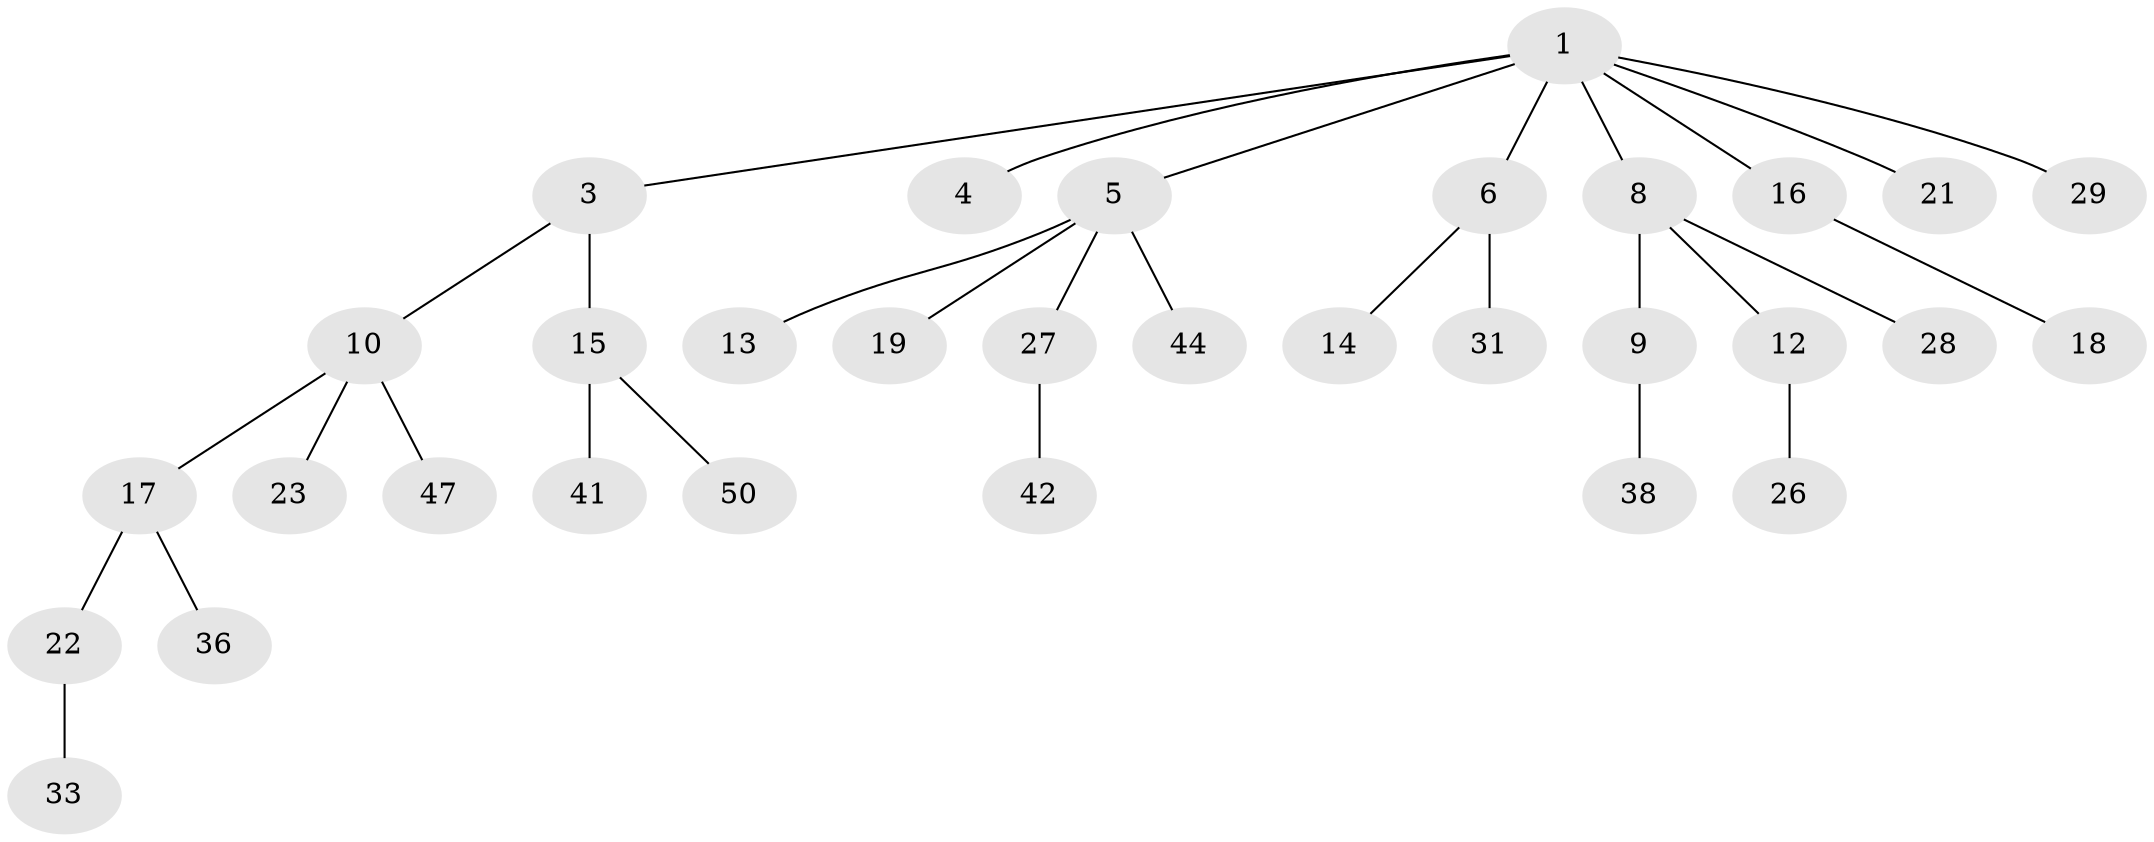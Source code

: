 // original degree distribution, {4: 0.14814814814814814, 6: 0.018518518518518517, 2: 0.16666666666666666, 3: 0.09259259259259259, 5: 0.018518518518518517, 1: 0.5555555555555556}
// Generated by graph-tools (version 1.1) at 2025/19/03/04/25 18:19:14]
// undirected, 32 vertices, 31 edges
graph export_dot {
graph [start="1"]
  node [color=gray90,style=filled];
  1 [super="+2"];
  3 [super="+35"];
  4 [super="+20"];
  5 [super="+7"];
  6 [super="+11"];
  8;
  9 [super="+53"];
  10;
  12;
  13;
  14;
  15 [super="+37+32"];
  16;
  17;
  18;
  19;
  21;
  22 [super="+34+49"];
  23;
  26 [super="+54"];
  27;
  28;
  29;
  31;
  33;
  36 [super="+45+43+39"];
  38;
  41;
  42;
  44;
  47;
  50;
  1 -- 4;
  1 -- 5;
  1 -- 6;
  1 -- 16;
  1 -- 3;
  1 -- 21;
  1 -- 8;
  1 -- 29;
  3 -- 10;
  3 -- 15;
  5 -- 13;
  5 -- 27;
  5 -- 19;
  5 -- 44;
  6 -- 14;
  6 -- 31;
  8 -- 9;
  8 -- 12;
  8 -- 28;
  9 -- 38;
  10 -- 17;
  10 -- 23;
  10 -- 47;
  12 -- 26;
  15 -- 50;
  15 -- 41;
  16 -- 18;
  17 -- 22;
  17 -- 36;
  22 -- 33;
  27 -- 42;
}
